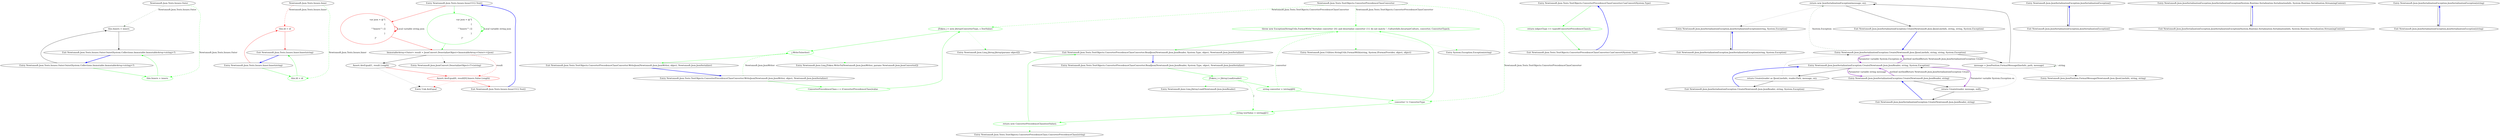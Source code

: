 digraph  {
n14 [label="Newtonsoft.Json.Tests.Issues.Outer", span=""];
n15 [label="Newtonsoft.Json.Tests.Issues.Inner", span=""];
n0 [label="Entry Newtonsoft.Json.Tests.Issues.Issue1512.Test()", span="43-43", cluster="Newtonsoft.Json.Tests.Issues.Issue1512.Test()"];
n1 [label="var json = @''[\r\n                            {\r\n                                ''''Inners'''': []\r\n                            }\r\n                        ]''", span="45-49", cluster="Newtonsoft.Json.Tests.Issues.Issue1512.Test()", color=red, community=0];
n2 [label="ImmutableArray<Outer> result = JsonConvert.DeserializeObject<ImmutableArray<Outer>>(json)", span="50-50", cluster="Newtonsoft.Json.Tests.Issues.Issue1512.Test()"];
n3 [label="Assert.AreEqual(1, result.Length)", span="52-52", cluster="Newtonsoft.Json.Tests.Issues.Issue1512.Test()"];
n6 [label="Entry Newtonsoft.Json.JsonConvert.DeserializeObject<T>(string)", span="703-703", cluster="Newtonsoft.Json.JsonConvert.DeserializeObject<T>(string)"];
n4 [label="Assert.AreEqual(0, result[0].Inners.Value.Length)", span="53-53", cluster="Newtonsoft.Json.Tests.Issues.Issue1512.Test()", color=red, community=0];
n7 [label="Entry Unk.AreEqual", span="", cluster="Unk.AreEqual"];
n5 [label="Exit Newtonsoft.Json.Tests.Issues.Issue1512.Test()", span="43-43", cluster="Newtonsoft.Json.Tests.Issues.Issue1512.Test()"];
n8 [label="Entry Newtonsoft.Json.Tests.Issues.Outer.Outer(System.Collections.Immutable.ImmutableArray<string>?)", span="59-59", cluster="Newtonsoft.Json.Tests.Issues.Outer.Outer(System.Collections.Immutable.ImmutableArray<string>?)"];
n9 [label="this.Inners = inners", span="61-61", cluster="Newtonsoft.Json.Tests.Issues.Outer.Outer(System.Collections.Immutable.ImmutableArray<string>?)"];
n10 [label="Exit Newtonsoft.Json.Tests.Issues.Outer.Outer(System.Collections.Immutable.ImmutableArray<string>?)", span="59-59", cluster="Newtonsoft.Json.Tests.Issues.Outer.Outer(System.Collections.Immutable.ImmutableArray<string>?)"];
n11 [label="Entry Newtonsoft.Json.Tests.Issues.Inner.Inner(string)", span="69-69", cluster="Newtonsoft.Json.Tests.Issues.Inner.Inner(string)"];
n12 [label="this.Id = id", span="71-71", cluster="Newtonsoft.Json.Tests.Issues.Inner.Inner(string)", color=red, community=0];
n13 [label="Exit Newtonsoft.Json.Tests.Issues.Inner.Inner(string)", span="69-69", cluster="Newtonsoft.Json.Tests.Issues.Inner.Inner(string)"];
d1 [label="var json = @''[\r\n                            {\r\n                                ''''Inners'''': []\r\n                            }\r\n                        ]''", span="45-49", cluster="Newtonsoft.Json.Tests.Issues.Issue1512.Test()", color=green, community=0];
d9 [label="this.Inners = inners", span="61-61", cluster="Newtonsoft.Json.Tests.Issues.Outer.Outer(System.Collections.Immutable.ImmutableArray<string>?)", color=green, community=0];
d12 [label="this.Id = id", span="71-71", cluster="Newtonsoft.Json.Tests.Issues.Inner.Inner(string)", color=green, community=0];
m1_16 [label="Entry System.Exception.Exception(string)", span="0-0", cluster="System.Exception.Exception(string)", file="Issue1569.cs"];
m1_6 [label="Entry Newtonsoft.Json.Linq.JToken.WriteTo(Newtonsoft.Json.JsonWriter, params Newtonsoft.Json.JsonConverter[])", span="406-406", cluster="Newtonsoft.Json.Linq.JToken.WriteTo(Newtonsoft.Json.JsonWriter, params Newtonsoft.Json.JsonConverter[])", file="Issue1569.cs"];
m1_18 [label="Entry Newtonsoft.Json.Tests.TestObjects.ConverterPrecedenceClass.ConverterPrecedenceClass(string)", span="32-32", cluster="Newtonsoft.Json.Tests.TestObjects.ConverterPrecedenceClass.ConverterPrecedenceClass(string)", file="Issue1569.cs"];
m1_0 [label="Entry Newtonsoft.Json.Tests.TestObjects.ConverterPrecedenceClassConverter.WriteJson(Newtonsoft.Json.JsonWriter, object, Newtonsoft.Json.JsonSerializer)", span="36-36", cluster="Newtonsoft.Json.Tests.TestObjects.ConverterPrecedenceClassConverter.WriteJson(Newtonsoft.Json.JsonWriter, object, Newtonsoft.Json.JsonSerializer)", file="Issue1569.cs"];
m1_1 [label="ConverterPrecedenceClass c = (ConverterPrecedenceClass)value", span="38-38", cluster="Newtonsoft.Json.Tests.TestObjects.ConverterPrecedenceClassConverter.WriteJson(Newtonsoft.Json.JsonWriter, object, Newtonsoft.Json.JsonSerializer)", color=green, community=0, file="Issue1569.cs"];
m1_2 [label="JToken j = new JArray(ConverterType, c.TestValue)", span="40-40", cluster="Newtonsoft.Json.Tests.TestObjects.ConverterPrecedenceClassConverter.WriteJson(Newtonsoft.Json.JsonWriter, object, Newtonsoft.Json.JsonSerializer)", color=green, community=0, file="Issue1569.cs"];
m1_3 [label="j.WriteTo(writer)", span="42-42", cluster="Newtonsoft.Json.Tests.TestObjects.ConverterPrecedenceClassConverter.WriteJson(Newtonsoft.Json.JsonWriter, object, Newtonsoft.Json.JsonSerializer)", color=green, community=0, file="Issue1569.cs"];
m1_4 [label="Exit Newtonsoft.Json.Tests.TestObjects.ConverterPrecedenceClassConverter.WriteJson(Newtonsoft.Json.JsonWriter, object, Newtonsoft.Json.JsonSerializer)", span="36-36", cluster="Newtonsoft.Json.Tests.TestObjects.ConverterPrecedenceClassConverter.WriteJson(Newtonsoft.Json.JsonWriter, object, Newtonsoft.Json.JsonSerializer)", file="Issue1569.cs"];
m1_19 [label="Entry Newtonsoft.Json.Tests.TestObjects.ConverterPrecedenceClassConverter.CanConvert(System.Type)", span="57-57", cluster="Newtonsoft.Json.Tests.TestObjects.ConverterPrecedenceClassConverter.CanConvert(System.Type)", file="Issue1569.cs"];
m1_20 [label="return (objectType == typeof(ConverterPrecedenceClass));", span="59-59", cluster="Newtonsoft.Json.Tests.TestObjects.ConverterPrecedenceClassConverter.CanConvert(System.Type)", color=green, community=0, file="Issue1569.cs"];
m1_21 [label="Exit Newtonsoft.Json.Tests.TestObjects.ConverterPrecedenceClassConverter.CanConvert(System.Type)", span="57-57", cluster="Newtonsoft.Json.Tests.TestObjects.ConverterPrecedenceClassConverter.CanConvert(System.Type)", file="Issue1569.cs"];
m1_5 [label="Entry Newtonsoft.Json.Linq.JArray.JArray(params object[])", span="82-82", cluster="Newtonsoft.Json.Linq.JArray.JArray(params object[])", file="Issue1569.cs"];
m1_7 [label="Entry Newtonsoft.Json.Tests.TestObjects.ConverterPrecedenceClassConverter.ReadJson(Newtonsoft.Json.JsonReader, System.Type, object, Newtonsoft.Json.JsonSerializer)", span="45-45", cluster="Newtonsoft.Json.Tests.TestObjects.ConverterPrecedenceClassConverter.ReadJson(Newtonsoft.Json.JsonReader, System.Type, object, Newtonsoft.Json.JsonSerializer)", file="Issue1569.cs"];
m1_8 [label="JToken j = JArray.Load(reader)", span="47-47", cluster="Newtonsoft.Json.Tests.TestObjects.ConverterPrecedenceClassConverter.ReadJson(Newtonsoft.Json.JsonReader, System.Type, object, Newtonsoft.Json.JsonSerializer)", color=green, community=0, file="Issue1569.cs"];
m1_9 [label="string converter = (string)j[0]", span="49-49", cluster="Newtonsoft.Json.Tests.TestObjects.ConverterPrecedenceClassConverter.ReadJson(Newtonsoft.Json.JsonReader, System.Type, object, Newtonsoft.Json.JsonSerializer)", color=green, community=0, file="Issue1569.cs"];
m1_12 [label="string testValue = (string)j[1]", span="53-53", cluster="Newtonsoft.Json.Tests.TestObjects.ConverterPrecedenceClassConverter.ReadJson(Newtonsoft.Json.JsonReader, System.Type, object, Newtonsoft.Json.JsonSerializer)", color=green, community=0, file="Issue1569.cs"];
m1_10 [label="converter != ConverterType", span="50-50", cluster="Newtonsoft.Json.Tests.TestObjects.ConverterPrecedenceClassConverter.ReadJson(Newtonsoft.Json.JsonReader, System.Type, object, Newtonsoft.Json.JsonSerializer)", color=green, community=0, file="Issue1569.cs"];
m1_11 [label="throw new Exception(StringUtils.FormatWith(''Serialize converter {0} and deserialize converter {1} do not match.'', CultureInfo.InvariantCulture, converter, ConverterType));", span="51-51", cluster="Newtonsoft.Json.Tests.TestObjects.ConverterPrecedenceClassConverter.ReadJson(Newtonsoft.Json.JsonReader, System.Type, object, Newtonsoft.Json.JsonSerializer)", color=green, community=0, file="Issue1569.cs"];
m1_13 [label="return new ConverterPrecedenceClass(testValue);", span="54-54", cluster="Newtonsoft.Json.Tests.TestObjects.ConverterPrecedenceClassConverter.ReadJson(Newtonsoft.Json.JsonReader, System.Type, object, Newtonsoft.Json.JsonSerializer)", color=green, community=0, file="Issue1569.cs"];
m1_14 [label="Exit Newtonsoft.Json.Tests.TestObjects.ConverterPrecedenceClassConverter.ReadJson(Newtonsoft.Json.JsonReader, System.Type, object, Newtonsoft.Json.JsonSerializer)", span="45-45", cluster="Newtonsoft.Json.Tests.TestObjects.ConverterPrecedenceClassConverter.ReadJson(Newtonsoft.Json.JsonReader, System.Type, object, Newtonsoft.Json.JsonSerializer)", file="Issue1569.cs"];
m1_17 [label="Entry Newtonsoft.Json.Utilities.StringUtils.FormatWith(string, System.IFormatProvider, object, object)", span="52-52", cluster="Newtonsoft.Json.Utilities.StringUtils.FormatWith(string, System.IFormatProvider, object, object)", file="Issue1569.cs"];
m1_15 [label="Entry Newtonsoft.Json.Linq.JArray.Load(Newtonsoft.Json.JsonReader)", span="112-112", cluster="Newtonsoft.Json.Linq.JArray.Load(Newtonsoft.Json.JsonReader)", file="Issue1569.cs"];
m1_22 [label="Newtonsoft.Json.Tests.TestObjects.ConverterPrecedenceClassConverter", span="", file="Issue1569.cs"];
m5_4 [label="Entry Newtonsoft.Json.JsonSerializationException.JsonSerializationException(string, System.Exception)", span="63-63", cluster="Newtonsoft.Json.JsonSerializationException.JsonSerializationException(string, System.Exception)", file="JsonWriter.cs"];
m5_5 [label="Exit Newtonsoft.Json.JsonSerializationException.JsonSerializationException(string, System.Exception)", span="63-63", cluster="Newtonsoft.Json.JsonSerializationException.JsonSerializationException(string, System.Exception)", file="JsonWriter.cs"];
m5_0 [label="Entry Newtonsoft.Json.JsonSerializationException.JsonSerializationException()", span="43-43", cluster="Newtonsoft.Json.JsonSerializationException.JsonSerializationException()", file="JsonWriter.cs"];
m5_1 [label="Exit Newtonsoft.Json.JsonSerializationException.JsonSerializationException()", span="43-43", cluster="Newtonsoft.Json.JsonSerializationException.JsonSerializationException()", file="JsonWriter.cs"];
m5_6 [label="Entry Newtonsoft.Json.JsonSerializationException.JsonSerializationException(System.Runtime.Serialization.SerializationInfo, System.Runtime.Serialization.StreamingContext)", span="76-76", cluster="Newtonsoft.Json.JsonSerializationException.JsonSerializationException(System.Runtime.Serialization.SerializationInfo, System.Runtime.Serialization.StreamingContext)", file="JsonWriter.cs"];
m5_7 [label="Exit Newtonsoft.Json.JsonSerializationException.JsonSerializationException(System.Runtime.Serialization.SerializationInfo, System.Runtime.Serialization.StreamingContext)", span="76-76", cluster="Newtonsoft.Json.JsonSerializationException.JsonSerializationException(System.Runtime.Serialization.SerializationInfo, System.Runtime.Serialization.StreamingContext)", file="JsonWriter.cs"];
m5_11 [label="Entry Newtonsoft.Json.JsonSerializationException.Create(Newtonsoft.Json.JsonReader, string, System.Exception)", span="87-87", cluster="Newtonsoft.Json.JsonSerializationException.Create(Newtonsoft.Json.JsonReader, string, System.Exception)", file="JsonWriter.cs"];
m5_12 [label="return Create(reader as IJsonLineInfo, reader.Path, message, ex);", span="89-89", cluster="Newtonsoft.Json.JsonSerializationException.Create(Newtonsoft.Json.JsonReader, string, System.Exception)", file="JsonWriter.cs"];
m5_13 [label="Exit Newtonsoft.Json.JsonSerializationException.Create(Newtonsoft.Json.JsonReader, string, System.Exception)", span="87-87", cluster="Newtonsoft.Json.JsonSerializationException.Create(Newtonsoft.Json.JsonReader, string, System.Exception)", file="JsonWriter.cs"];
m5_8 [label="Entry Newtonsoft.Json.JsonSerializationException.Create(Newtonsoft.Json.JsonReader, string)", span="82-82", cluster="Newtonsoft.Json.JsonSerializationException.Create(Newtonsoft.Json.JsonReader, string)", file="JsonWriter.cs"];
m5_9 [label="return Create(reader, message, null);", span="84-84", cluster="Newtonsoft.Json.JsonSerializationException.Create(Newtonsoft.Json.JsonReader, string)", file="JsonWriter.cs"];
m5_10 [label="Exit Newtonsoft.Json.JsonSerializationException.Create(Newtonsoft.Json.JsonReader, string)", span="82-82", cluster="Newtonsoft.Json.JsonSerializationException.Create(Newtonsoft.Json.JsonReader, string)", file="JsonWriter.cs"];
m5_14 [label="Entry Newtonsoft.Json.JsonSerializationException.Create(Newtonsoft.Json.IJsonLineInfo, string, string, System.Exception)", span="92-92", cluster="Newtonsoft.Json.JsonSerializationException.Create(Newtonsoft.Json.IJsonLineInfo, string, string, System.Exception)", file="JsonWriter.cs"];
m5_15 [label="message = JsonPosition.FormatMessage(lineInfo, path, message)", span="94-94", cluster="Newtonsoft.Json.JsonSerializationException.Create(Newtonsoft.Json.IJsonLineInfo, string, string, System.Exception)", file="JsonWriter.cs"];
m5_16 [label="return new JsonSerializationException(message, ex);", span="96-96", cluster="Newtonsoft.Json.JsonSerializationException.Create(Newtonsoft.Json.IJsonLineInfo, string, string, System.Exception)", file="JsonWriter.cs"];
m5_17 [label="Exit Newtonsoft.Json.JsonSerializationException.Create(Newtonsoft.Json.IJsonLineInfo, string, string, System.Exception)", span="92-92", cluster="Newtonsoft.Json.JsonSerializationException.Create(Newtonsoft.Json.IJsonLineInfo, string, string, System.Exception)", file="JsonWriter.cs"];
m5_18 [label="Entry Newtonsoft.Json.JsonPosition.FormatMessage(Newtonsoft.Json.IJsonLineInfo, string, string)", span="104-104", cluster="Newtonsoft.Json.JsonPosition.FormatMessage(Newtonsoft.Json.IJsonLineInfo, string, string)", file="JsonWriter.cs"];
m5_2 [label="Entry Newtonsoft.Json.JsonSerializationException.JsonSerializationException(string)", span="52-52", cluster="Newtonsoft.Json.JsonSerializationException.JsonSerializationException(string)", file="JsonWriter.cs"];
m5_3 [label="Exit Newtonsoft.Json.JsonSerializationException.JsonSerializationException(string)", span="52-52", cluster="Newtonsoft.Json.JsonSerializationException.JsonSerializationException(string)", file="JsonWriter.cs"];
n14 -> n9  [key=1, style=dashed, color=darkseagreen4, label="Newtonsoft.Json.Tests.Issues.Outer"];
n14 -> d9  [key=1, style=dashed, color=green, label="Newtonsoft.Json.Tests.Issues.Outer"];
n15 -> n12  [key=1, style=dashed, color=red, label="Newtonsoft.Json.Tests.Issues.Inner"];
n15 -> d12  [key=1, style=dashed, color=green, label="Newtonsoft.Json.Tests.Issues.Inner"];
n0 -> n1  [key=0, style=solid, color=red];
n0 -> d1  [key=0, style=solid, color=green];
n1 -> n2  [key=0, style=solid, color=red];
n1 -> n1  [key=3, color=red, style=bold, label="Local variable string json"];
n2 -> n3  [key=0, style=solid];
n2 -> n6  [key=2, style=dotted];
n2 -> n4  [key=1, style=dashed, color=red, label=result];
n3 -> n4  [key=0, style=solid, color=red];
n3 -> n7  [key=2, style=dotted];
n4 -> n5  [key=0, style=solid, color=red];
n4 -> n7  [key=2, style=dotted, color=red];
n5 -> n0  [key=0, style=bold, color=blue];
n8 -> n9  [key=0, style=solid];
n8 -> d9  [key=0, style=solid, color=green];
n9 -> n10  [key=0, style=solid];
n10 -> n8  [key=0, style=bold, color=blue];
n11 -> n12  [key=0, style=solid, color=red];
n11 -> d12  [key=0, style=solid, color=green];
n12 -> n13  [key=0, style=solid, color=red];
n13 -> n11  [key=0, style=bold, color=blue];
d1 -> d1  [key=3, color=green, style=bold, label="Local variable string json"];
d1 -> n2  [key=0, style=solid, color=green];
d9 -> n10  [key=0, style=solid, color=green];
d12 -> n13  [key=0, style=solid, color=green];
m1_0 -> m1_1  [key=0, style=solid, color=green];
m1_0 -> m1_3  [key=1, style=dashed, color=green, label="Newtonsoft.Json.JsonWriter"];
m1_1 -> m1_2  [key=0, style=solid, color=green];
m1_2 -> m1_3  [key=0, style=solid, color=green];
m1_2 -> m1_5  [key=2, style=dotted, color=green];
m1_3 -> m1_4  [key=0, style=solid, color=green];
m1_3 -> m1_6  [key=2, style=dotted, color=green];
m1_4 -> m1_0  [key=0, style=bold, color=blue];
m1_19 -> m1_20  [key=0, style=solid, color=green];
m1_20 -> m1_21  [key=0, style=solid, color=green];
m1_21 -> m1_19  [key=0, style=bold, color=blue];
m1_7 -> m1_8  [key=0, style=solid, color=green];
m1_8 -> m1_9  [key=0, style=solid, color=green];
m1_8 -> m1_15  [key=2, style=dotted, color=green];
m1_8 -> m1_12  [key=1, style=dashed, color=green, label=j];
m1_9 -> m1_10  [key=0, style=solid, color=green];
m1_9 -> m1_11  [key=1, style=dashed, color=green, label=converter];
m1_12 -> m1_13  [key=0, style=solid, color=green];
m1_10 -> m1_12  [key=0, style=solid, color=green];
m1_10 -> m1_11  [key=0, style=solid, color=green];
m1_11 -> m1_14  [key=0, style=solid, color=green];
m1_11 -> m1_16  [key=2, style=dotted, color=green];
m1_11 -> m1_17  [key=2, style=dotted, color=green];
m1_13 -> m1_14  [key=0, style=solid, color=green];
m1_13 -> m1_18  [key=2, style=dotted, color=green];
m1_14 -> m1_7  [key=0, style=bold, color=blue];
m1_22 -> m1_2  [key=1, style=dashed, color=green, label="Newtonsoft.Json.Tests.TestObjects.ConverterPrecedenceClassConverter"];
m1_22 -> m1_10  [key=1, style=dashed, color=green, label="Newtonsoft.Json.Tests.TestObjects.ConverterPrecedenceClassConverter"];
m1_22 -> m1_11  [key=1, style=dashed, color=green, label="Newtonsoft.Json.Tests.TestObjects.ConverterPrecedenceClassConverter"];
m5_4 -> m5_5  [key=0, style=solid];
m5_5 -> m5_4  [key=0, style=bold, color=blue];
m5_0 -> m5_1  [key=0, style=solid];
m5_1 -> m5_0  [key=0, style=bold, color=blue];
m5_6 -> m5_7  [key=0, style=solid];
m5_7 -> m5_6  [key=0, style=bold, color=blue];
m5_11 -> m5_12  [key=0, style=solid];
m5_11 -> m5_8  [key=3, color=darkorchid, style=bold, label="Parameter variable string message"];
m5_11 -> m5_9  [key=3, color=darkorchid, style=bold, label="Parameter variable System.Exception ex"];
m5_11 -> m5_14  [key=3, color=darkorchid, style=bold, label="method methodReturn Newtonsoft.Json.JsonSerializationException Create"];
m5_12 -> m5_13  [key=0, style=solid];
m5_12 -> m5_14  [key=2, style=dotted];
m5_13 -> m5_11  [key=0, style=bold, color=blue];
m5_8 -> m5_9  [key=0, style=solid];
m5_8 -> m5_11  [key=3, color=darkorchid, style=bold, label="method methodReturn Newtonsoft.Json.JsonSerializationException Create"];
m5_9 -> m5_10  [key=0, style=solid];
m5_9 -> m5_11  [key=2, style=dotted];
m5_10 -> m5_8  [key=0, style=bold, color=blue];
m5_14 -> m5_15  [key=0, style=solid];
m5_14 -> m5_16  [key=1, style=dashed, color=darkseagreen4, label="System.Exception"];
m5_14 -> m5_11  [key=3, color=darkorchid, style=bold, label="Parameter variable System.Exception ex"];
m5_15 -> m5_16  [key=0, style=solid];
m5_15 -> m5_18  [key=2, style=dotted];
m5_15 -> m5_15  [key=1, style=dashed, color=darkseagreen4, label=string];
m5_16 -> m5_17  [key=0, style=solid];
m5_16 -> m5_4  [key=2, style=dotted];
m5_17 -> m5_14  [key=0, style=bold, color=blue];
m5_2 -> m5_3  [key=0, style=solid];
m5_3 -> m5_2  [key=0, style=bold, color=blue];
}
